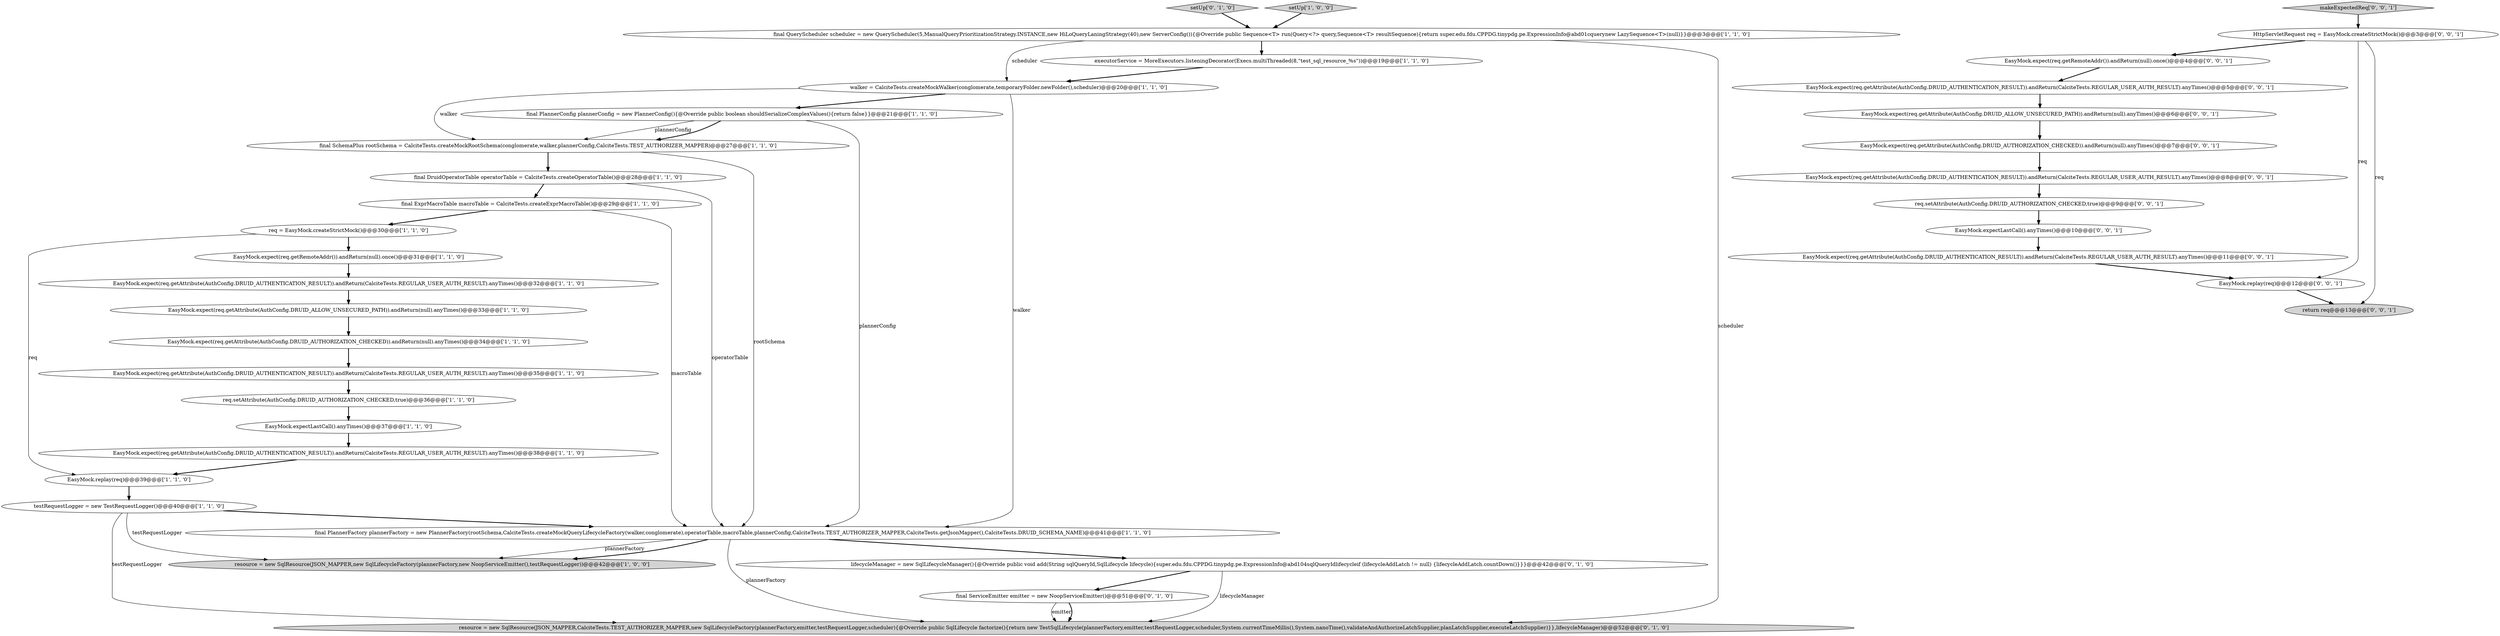 digraph {
12 [style = filled, label = "final SchemaPlus rootSchema = CalciteTests.createMockRootSchema(conglomerate,walker,plannerConfig,CalciteTests.TEST_AUTHORIZER_MAPPER)@@@27@@@['1', '1', '0']", fillcolor = white, shape = ellipse image = "AAA0AAABBB1BBB"];
6 [style = filled, label = "walker = CalciteTests.createMockWalker(conglomerate,temporaryFolder.newFolder(),scheduler)@@@20@@@['1', '1', '0']", fillcolor = white, shape = ellipse image = "AAA0AAABBB1BBB"];
4 [style = filled, label = "testRequestLogger = new TestRequestLogger()@@@40@@@['1', '1', '0']", fillcolor = white, shape = ellipse image = "AAA0AAABBB1BBB"];
24 [style = filled, label = "final ServiceEmitter emitter = new NoopServiceEmitter()@@@51@@@['0', '1', '0']", fillcolor = white, shape = ellipse image = "AAA1AAABBB2BBB"];
30 [style = filled, label = "EasyMock.expect(req.getAttribute(AuthConfig.DRUID_ALLOW_UNSECURED_PATH)).andReturn(null).anyTimes()@@@6@@@['0', '0', '1']", fillcolor = white, shape = ellipse image = "AAA0AAABBB3BBB"];
18 [style = filled, label = "EasyMock.replay(req)@@@39@@@['1', '1', '0']", fillcolor = white, shape = ellipse image = "AAA0AAABBB1BBB"];
35 [style = filled, label = "EasyMock.expect(req.getRemoteAddr()).andReturn(null).once()@@@4@@@['0', '0', '1']", fillcolor = white, shape = ellipse image = "AAA0AAABBB3BBB"];
14 [style = filled, label = "EasyMock.expect(req.getAttribute(AuthConfig.DRUID_AUTHENTICATION_RESULT)).andReturn(CalciteTests.REGULAR_USER_AUTH_RESULT).anyTimes()@@@32@@@['1', '1', '0']", fillcolor = white, shape = ellipse image = "AAA0AAABBB1BBB"];
11 [style = filled, label = "executorService = MoreExecutors.listeningDecorator(Execs.multiThreaded(8,\"test_sql_resource_%s\"))@@@19@@@['1', '1', '0']", fillcolor = white, shape = ellipse image = "AAA0AAABBB1BBB"];
22 [style = filled, label = "resource = new SqlResource(JSON_MAPPER,CalciteTests.TEST_AUTHORIZER_MAPPER,new SqlLifecycleFactory(plannerFactory,emitter,testRequestLogger,scheduler){@Override public SqlLifecycle factorize(){return new TestSqlLifecycle(plannerFactory,emitter,testRequestLogger,scheduler,System.currentTimeMillis(),System.nanoTime(),validateAndAuthorizeLatchSupplier,planLatchSupplier,executeLatchSupplier)}},lifecycleManager)@@@52@@@['0', '1', '0']", fillcolor = lightgray, shape = ellipse image = "AAA1AAABBB2BBB"];
28 [style = filled, label = "req.setAttribute(AuthConfig.DRUID_AUTHORIZATION_CHECKED,true)@@@9@@@['0', '0', '1']", fillcolor = white, shape = ellipse image = "AAA0AAABBB3BBB"];
27 [style = filled, label = "EasyMock.expect(req.getAttribute(AuthConfig.DRUID_AUTHENTICATION_RESULT)).andReturn(CalciteTests.REGULAR_USER_AUTH_RESULT).anyTimes()@@@5@@@['0', '0', '1']", fillcolor = white, shape = ellipse image = "AAA0AAABBB3BBB"];
36 [style = filled, label = "EasyMock.expect(req.getAttribute(AuthConfig.DRUID_AUTHENTICATION_RESULT)).andReturn(CalciteTests.REGULAR_USER_AUTH_RESULT).anyTimes()@@@8@@@['0', '0', '1']", fillcolor = white, shape = ellipse image = "AAA0AAABBB3BBB"];
0 [style = filled, label = "req.setAttribute(AuthConfig.DRUID_AUTHORIZATION_CHECKED,true)@@@36@@@['1', '1', '0']", fillcolor = white, shape = ellipse image = "AAA0AAABBB1BBB"];
16 [style = filled, label = "final ExprMacroTable macroTable = CalciteTests.createExprMacroTable()@@@29@@@['1', '1', '0']", fillcolor = white, shape = ellipse image = "AAA0AAABBB1BBB"];
20 [style = filled, label = "EasyMock.expect(req.getAttribute(AuthConfig.DRUID_AUTHENTICATION_RESULT)).andReturn(CalciteTests.REGULAR_USER_AUTH_RESULT).anyTimes()@@@38@@@['1', '1', '0']", fillcolor = white, shape = ellipse image = "AAA0AAABBB1BBB"];
8 [style = filled, label = "EasyMock.expectLastCall().anyTimes()@@@37@@@['1', '1', '0']", fillcolor = white, shape = ellipse image = "AAA0AAABBB1BBB"];
19 [style = filled, label = "EasyMock.expect(req.getRemoteAddr()).andReturn(null).once()@@@31@@@['1', '1', '0']", fillcolor = white, shape = ellipse image = "AAA0AAABBB1BBB"];
15 [style = filled, label = "final QueryScheduler scheduler = new QueryScheduler(5,ManualQueryPrioritizationStrategy.INSTANCE,new HiLoQueryLaningStrategy(40),new ServerConfig()){@Override public Sequence<T> run(Query<?> query,Sequence<T> resultSequence){return super.edu.fdu.CPPDG.tinypdg.pe.ExpressionInfo@abd01cquerynew LazySequence<T>(null)}}@@@3@@@['1', '1', '0']", fillcolor = white, shape = ellipse image = "AAA0AAABBB1BBB"];
10 [style = filled, label = "resource = new SqlResource(JSON_MAPPER,new SqlLifecycleFactory(plannerFactory,new NoopServiceEmitter(),testRequestLogger))@@@42@@@['1', '0', '0']", fillcolor = lightgray, shape = ellipse image = "AAA0AAABBB1BBB"];
25 [style = filled, label = "EasyMock.expectLastCall().anyTimes()@@@10@@@['0', '0', '1']", fillcolor = white, shape = ellipse image = "AAA0AAABBB3BBB"];
2 [style = filled, label = "final PlannerConfig plannerConfig = new PlannerConfig(){@Override public boolean shouldSerializeComplexValues(){return false}}@@@21@@@['1', '1', '0']", fillcolor = white, shape = ellipse image = "AAA0AAABBB1BBB"];
34 [style = filled, label = "EasyMock.expect(req.getAttribute(AuthConfig.DRUID_AUTHENTICATION_RESULT)).andReturn(CalciteTests.REGULAR_USER_AUTH_RESULT).anyTimes()@@@11@@@['0', '0', '1']", fillcolor = white, shape = ellipse image = "AAA0AAABBB3BBB"];
23 [style = filled, label = "setUp['0', '1', '0']", fillcolor = lightgray, shape = diamond image = "AAA0AAABBB2BBB"];
7 [style = filled, label = "EasyMock.expect(req.getAttribute(AuthConfig.DRUID_AUTHORIZATION_CHECKED)).andReturn(null).anyTimes()@@@34@@@['1', '1', '0']", fillcolor = white, shape = ellipse image = "AAA0AAABBB1BBB"];
29 [style = filled, label = "return req@@@13@@@['0', '0', '1']", fillcolor = lightgray, shape = ellipse image = "AAA0AAABBB3BBB"];
26 [style = filled, label = "EasyMock.replay(req)@@@12@@@['0', '0', '1']", fillcolor = white, shape = ellipse image = "AAA0AAABBB3BBB"];
31 [style = filled, label = "EasyMock.expect(req.getAttribute(AuthConfig.DRUID_AUTHORIZATION_CHECKED)).andReturn(null).anyTimes()@@@7@@@['0', '0', '1']", fillcolor = white, shape = ellipse image = "AAA0AAABBB3BBB"];
17 [style = filled, label = "EasyMock.expect(req.getAttribute(AuthConfig.DRUID_ALLOW_UNSECURED_PATH)).andReturn(null).anyTimes()@@@33@@@['1', '1', '0']", fillcolor = white, shape = ellipse image = "AAA0AAABBB1BBB"];
33 [style = filled, label = "makeExpectedReq['0', '0', '1']", fillcolor = lightgray, shape = diamond image = "AAA0AAABBB3BBB"];
5 [style = filled, label = "EasyMock.expect(req.getAttribute(AuthConfig.DRUID_AUTHENTICATION_RESULT)).andReturn(CalciteTests.REGULAR_USER_AUTH_RESULT).anyTimes()@@@35@@@['1', '1', '0']", fillcolor = white, shape = ellipse image = "AAA0AAABBB1BBB"];
3 [style = filled, label = "setUp['1', '0', '0']", fillcolor = lightgray, shape = diamond image = "AAA0AAABBB1BBB"];
1 [style = filled, label = "req = EasyMock.createStrictMock()@@@30@@@['1', '1', '0']", fillcolor = white, shape = ellipse image = "AAA0AAABBB1BBB"];
21 [style = filled, label = "lifecycleManager = new SqlLifecycleManager(){@Override public void add(String sqlQueryId,SqlLifecycle lifecycle){super.edu.fdu.CPPDG.tinypdg.pe.ExpressionInfo@abd104sqlQueryIdlifecycleif (lifecycleAddLatch != null) {lifecycleAddLatch.countDown()}}}@@@42@@@['0', '1', '0']", fillcolor = white, shape = ellipse image = "AAA0AAABBB2BBB"];
9 [style = filled, label = "final DruidOperatorTable operatorTable = CalciteTests.createOperatorTable()@@@28@@@['1', '1', '0']", fillcolor = white, shape = ellipse image = "AAA0AAABBB1BBB"];
13 [style = filled, label = "final PlannerFactory plannerFactory = new PlannerFactory(rootSchema,CalciteTests.createMockQueryLifecycleFactory(walker,conglomerate),operatorTable,macroTable,plannerConfig,CalciteTests.TEST_AUTHORIZER_MAPPER,CalciteTests.getJsonMapper(),CalciteTests.DRUID_SCHEMA_NAME)@@@41@@@['1', '1', '0']", fillcolor = white, shape = ellipse image = "AAA0AAABBB1BBB"];
32 [style = filled, label = "HttpServletRequest req = EasyMock.createStrictMock()@@@3@@@['0', '0', '1']", fillcolor = white, shape = ellipse image = "AAA0AAABBB3BBB"];
2->13 [style = solid, label="plannerConfig"];
14->17 [style = bold, label=""];
24->22 [style = solid, label="emitter"];
23->15 [style = bold, label=""];
4->10 [style = solid, label="testRequestLogger"];
6->12 [style = solid, label="walker"];
20->18 [style = bold, label=""];
9->16 [style = bold, label=""];
25->34 [style = bold, label=""];
0->8 [style = bold, label=""];
33->32 [style = bold, label=""];
21->24 [style = bold, label=""];
11->6 [style = bold, label=""];
15->6 [style = solid, label="scheduler"];
13->10 [style = solid, label="plannerFactory"];
15->22 [style = solid, label="scheduler"];
32->26 [style = solid, label="req"];
4->22 [style = solid, label="testRequestLogger"];
6->2 [style = bold, label=""];
24->22 [style = bold, label=""];
35->27 [style = bold, label=""];
30->31 [style = bold, label=""];
6->13 [style = solid, label="walker"];
21->22 [style = solid, label="lifecycleManager"];
12->9 [style = bold, label=""];
9->13 [style = solid, label="operatorTable"];
5->0 [style = bold, label=""];
32->35 [style = bold, label=""];
16->1 [style = bold, label=""];
15->11 [style = bold, label=""];
16->13 [style = solid, label="macroTable"];
27->30 [style = bold, label=""];
36->28 [style = bold, label=""];
3->15 [style = bold, label=""];
1->19 [style = bold, label=""];
1->18 [style = solid, label="req"];
7->5 [style = bold, label=""];
12->13 [style = solid, label="rootSchema"];
4->13 [style = bold, label=""];
19->14 [style = bold, label=""];
31->36 [style = bold, label=""];
13->22 [style = solid, label="plannerFactory"];
17->7 [style = bold, label=""];
13->10 [style = bold, label=""];
32->29 [style = solid, label="req"];
2->12 [style = solid, label="plannerConfig"];
34->26 [style = bold, label=""];
8->20 [style = bold, label=""];
28->25 [style = bold, label=""];
26->29 [style = bold, label=""];
2->12 [style = bold, label=""];
18->4 [style = bold, label=""];
13->21 [style = bold, label=""];
}
